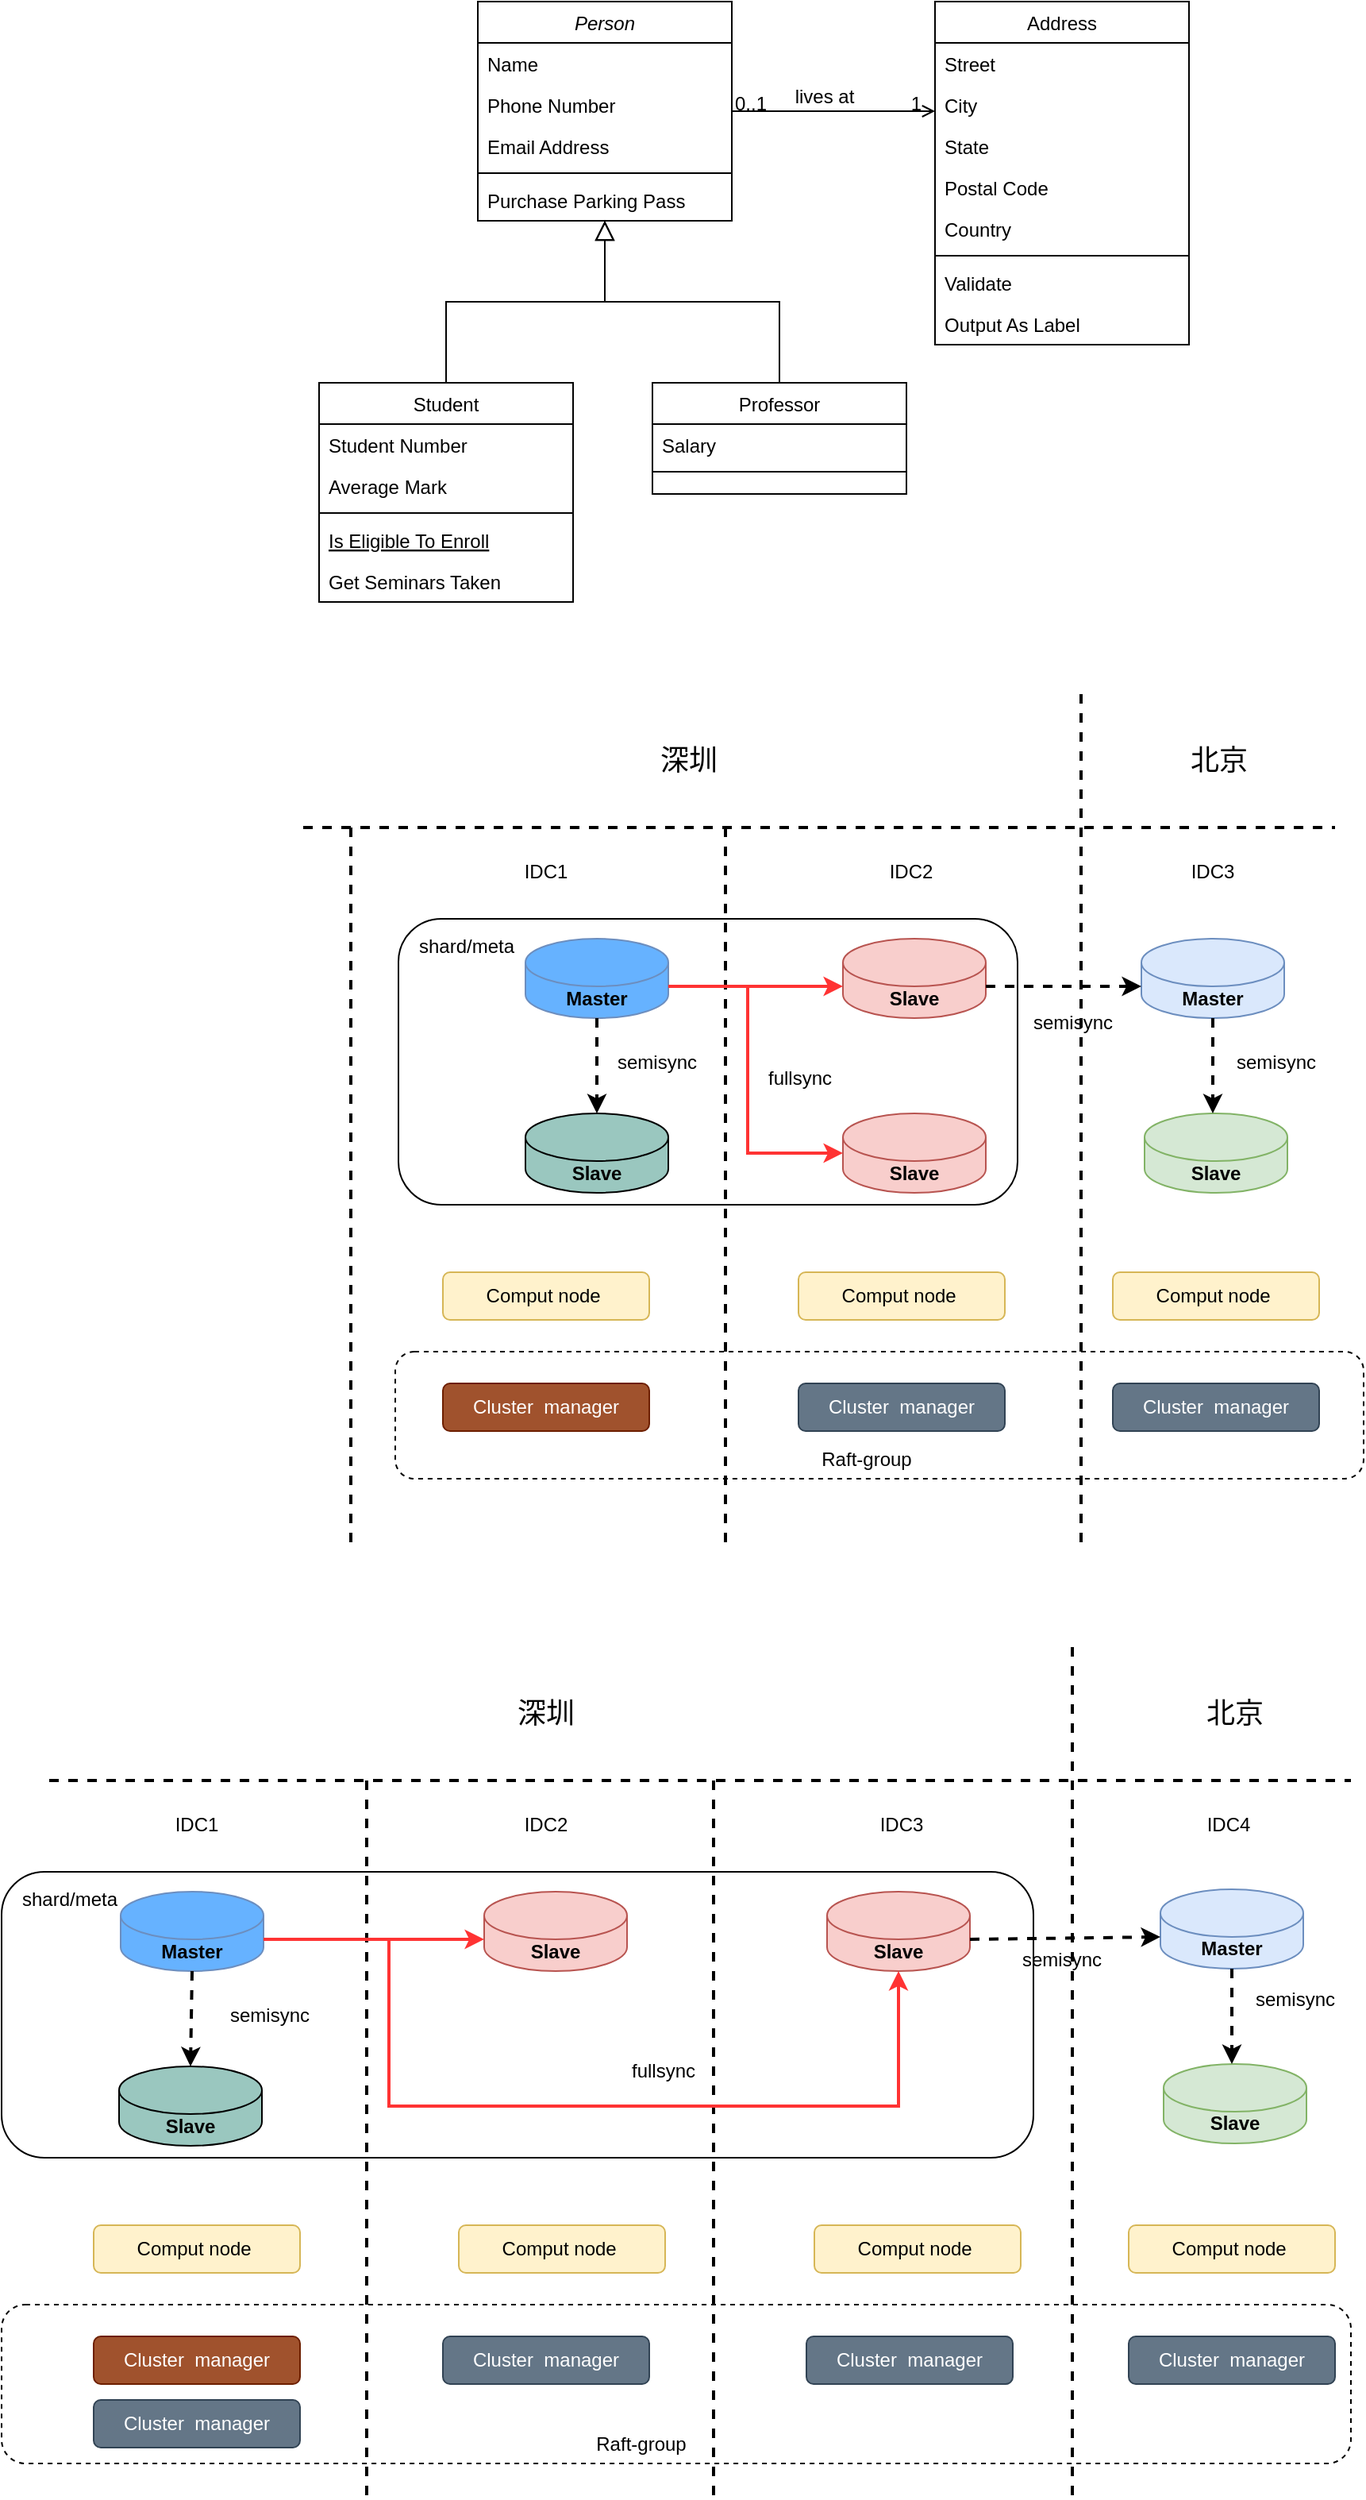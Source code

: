 <mxfile version="20.8.13" type="github">
  <diagram id="C5RBs43oDa-KdzZeNtuy" name="Page-1">
    <mxGraphModel dx="2050" dy="895" grid="1" gridSize="10" guides="1" tooltips="1" connect="1" arrows="1" fold="1" page="1" pageScale="1" pageWidth="827" pageHeight="1169" math="0" shadow="0">
      <root>
        <mxCell id="WIyWlLk6GJQsqaUBKTNV-0" />
        <mxCell id="WIyWlLk6GJQsqaUBKTNV-1" parent="WIyWlLk6GJQsqaUBKTNV-0" />
        <mxCell id="KZhAgBKs1ent_smlmCQC-73" value="" style="rounded=1;whiteSpace=wrap;html=1;fontSize=12;fillColor=none;dashed=1;" vertex="1" parent="WIyWlLk6GJQsqaUBKTNV-1">
          <mxGeometry x="-80" y="1570" width="850" height="100" as="geometry" />
        </mxCell>
        <mxCell id="KZhAgBKs1ent_smlmCQC-27" value="" style="rounded=1;whiteSpace=wrap;html=1;fontSize=12;fillColor=none;" vertex="1" parent="WIyWlLk6GJQsqaUBKTNV-1">
          <mxGeometry x="170" y="697.5" width="390" height="180" as="geometry" />
        </mxCell>
        <mxCell id="zkfFHV4jXpPFQw0GAbJ--0" value="Person" style="swimlane;fontStyle=2;align=center;verticalAlign=top;childLayout=stackLayout;horizontal=1;startSize=26;horizontalStack=0;resizeParent=1;resizeLast=0;collapsible=1;marginBottom=0;rounded=0;shadow=0;strokeWidth=1;" parent="WIyWlLk6GJQsqaUBKTNV-1" vertex="1">
          <mxGeometry x="220" y="120" width="160" height="138" as="geometry">
            <mxRectangle x="230" y="140" width="160" height="26" as="alternateBounds" />
          </mxGeometry>
        </mxCell>
        <mxCell id="zkfFHV4jXpPFQw0GAbJ--1" value="Name" style="text;align=left;verticalAlign=top;spacingLeft=4;spacingRight=4;overflow=hidden;rotatable=0;points=[[0,0.5],[1,0.5]];portConstraint=eastwest;" parent="zkfFHV4jXpPFQw0GAbJ--0" vertex="1">
          <mxGeometry y="26" width="160" height="26" as="geometry" />
        </mxCell>
        <mxCell id="zkfFHV4jXpPFQw0GAbJ--2" value="Phone Number" style="text;align=left;verticalAlign=top;spacingLeft=4;spacingRight=4;overflow=hidden;rotatable=0;points=[[0,0.5],[1,0.5]];portConstraint=eastwest;rounded=0;shadow=0;html=0;" parent="zkfFHV4jXpPFQw0GAbJ--0" vertex="1">
          <mxGeometry y="52" width="160" height="26" as="geometry" />
        </mxCell>
        <mxCell id="zkfFHV4jXpPFQw0GAbJ--3" value="Email Address" style="text;align=left;verticalAlign=top;spacingLeft=4;spacingRight=4;overflow=hidden;rotatable=0;points=[[0,0.5],[1,0.5]];portConstraint=eastwest;rounded=0;shadow=0;html=0;" parent="zkfFHV4jXpPFQw0GAbJ--0" vertex="1">
          <mxGeometry y="78" width="160" height="26" as="geometry" />
        </mxCell>
        <mxCell id="zkfFHV4jXpPFQw0GAbJ--4" value="" style="line;html=1;strokeWidth=1;align=left;verticalAlign=middle;spacingTop=-1;spacingLeft=3;spacingRight=3;rotatable=0;labelPosition=right;points=[];portConstraint=eastwest;" parent="zkfFHV4jXpPFQw0GAbJ--0" vertex="1">
          <mxGeometry y="104" width="160" height="8" as="geometry" />
        </mxCell>
        <mxCell id="zkfFHV4jXpPFQw0GAbJ--5" value="Purchase Parking Pass" style="text;align=left;verticalAlign=top;spacingLeft=4;spacingRight=4;overflow=hidden;rotatable=0;points=[[0,0.5],[1,0.5]];portConstraint=eastwest;" parent="zkfFHV4jXpPFQw0GAbJ--0" vertex="1">
          <mxGeometry y="112" width="160" height="26" as="geometry" />
        </mxCell>
        <mxCell id="zkfFHV4jXpPFQw0GAbJ--6" value="Student" style="swimlane;fontStyle=0;align=center;verticalAlign=top;childLayout=stackLayout;horizontal=1;startSize=26;horizontalStack=0;resizeParent=1;resizeLast=0;collapsible=1;marginBottom=0;rounded=0;shadow=0;strokeWidth=1;" parent="WIyWlLk6GJQsqaUBKTNV-1" vertex="1">
          <mxGeometry x="120" y="360" width="160" height="138" as="geometry">
            <mxRectangle x="130" y="380" width="160" height="26" as="alternateBounds" />
          </mxGeometry>
        </mxCell>
        <mxCell id="zkfFHV4jXpPFQw0GAbJ--7" value="Student Number" style="text;align=left;verticalAlign=top;spacingLeft=4;spacingRight=4;overflow=hidden;rotatable=0;points=[[0,0.5],[1,0.5]];portConstraint=eastwest;" parent="zkfFHV4jXpPFQw0GAbJ--6" vertex="1">
          <mxGeometry y="26" width="160" height="26" as="geometry" />
        </mxCell>
        <mxCell id="zkfFHV4jXpPFQw0GAbJ--8" value="Average Mark" style="text;align=left;verticalAlign=top;spacingLeft=4;spacingRight=4;overflow=hidden;rotatable=0;points=[[0,0.5],[1,0.5]];portConstraint=eastwest;rounded=0;shadow=0;html=0;" parent="zkfFHV4jXpPFQw0GAbJ--6" vertex="1">
          <mxGeometry y="52" width="160" height="26" as="geometry" />
        </mxCell>
        <mxCell id="zkfFHV4jXpPFQw0GAbJ--9" value="" style="line;html=1;strokeWidth=1;align=left;verticalAlign=middle;spacingTop=-1;spacingLeft=3;spacingRight=3;rotatable=0;labelPosition=right;points=[];portConstraint=eastwest;" parent="zkfFHV4jXpPFQw0GAbJ--6" vertex="1">
          <mxGeometry y="78" width="160" height="8" as="geometry" />
        </mxCell>
        <mxCell id="zkfFHV4jXpPFQw0GAbJ--10" value="Is Eligible To Enroll" style="text;align=left;verticalAlign=top;spacingLeft=4;spacingRight=4;overflow=hidden;rotatable=0;points=[[0,0.5],[1,0.5]];portConstraint=eastwest;fontStyle=4" parent="zkfFHV4jXpPFQw0GAbJ--6" vertex="1">
          <mxGeometry y="86" width="160" height="26" as="geometry" />
        </mxCell>
        <mxCell id="zkfFHV4jXpPFQw0GAbJ--11" value="Get Seminars Taken" style="text;align=left;verticalAlign=top;spacingLeft=4;spacingRight=4;overflow=hidden;rotatable=0;points=[[0,0.5],[1,0.5]];portConstraint=eastwest;" parent="zkfFHV4jXpPFQw0GAbJ--6" vertex="1">
          <mxGeometry y="112" width="160" height="26" as="geometry" />
        </mxCell>
        <mxCell id="zkfFHV4jXpPFQw0GAbJ--12" value="" style="endArrow=block;endSize=10;endFill=0;shadow=0;strokeWidth=1;rounded=0;edgeStyle=elbowEdgeStyle;elbow=vertical;" parent="WIyWlLk6GJQsqaUBKTNV-1" source="zkfFHV4jXpPFQw0GAbJ--6" target="zkfFHV4jXpPFQw0GAbJ--0" edge="1">
          <mxGeometry width="160" relative="1" as="geometry">
            <mxPoint x="200" y="203" as="sourcePoint" />
            <mxPoint x="200" y="203" as="targetPoint" />
          </mxGeometry>
        </mxCell>
        <mxCell id="zkfFHV4jXpPFQw0GAbJ--13" value="Professor" style="swimlane;fontStyle=0;align=center;verticalAlign=top;childLayout=stackLayout;horizontal=1;startSize=26;horizontalStack=0;resizeParent=1;resizeLast=0;collapsible=1;marginBottom=0;rounded=0;shadow=0;strokeWidth=1;" parent="WIyWlLk6GJQsqaUBKTNV-1" vertex="1">
          <mxGeometry x="330" y="360" width="160" height="70" as="geometry">
            <mxRectangle x="340" y="380" width="170" height="26" as="alternateBounds" />
          </mxGeometry>
        </mxCell>
        <mxCell id="zkfFHV4jXpPFQw0GAbJ--14" value="Salary" style="text;align=left;verticalAlign=top;spacingLeft=4;spacingRight=4;overflow=hidden;rotatable=0;points=[[0,0.5],[1,0.5]];portConstraint=eastwest;" parent="zkfFHV4jXpPFQw0GAbJ--13" vertex="1">
          <mxGeometry y="26" width="160" height="26" as="geometry" />
        </mxCell>
        <mxCell id="zkfFHV4jXpPFQw0GAbJ--15" value="" style="line;html=1;strokeWidth=1;align=left;verticalAlign=middle;spacingTop=-1;spacingLeft=3;spacingRight=3;rotatable=0;labelPosition=right;points=[];portConstraint=eastwest;" parent="zkfFHV4jXpPFQw0GAbJ--13" vertex="1">
          <mxGeometry y="52" width="160" height="8" as="geometry" />
        </mxCell>
        <mxCell id="zkfFHV4jXpPFQw0GAbJ--16" value="" style="endArrow=block;endSize=10;endFill=0;shadow=0;strokeWidth=1;rounded=0;edgeStyle=elbowEdgeStyle;elbow=vertical;" parent="WIyWlLk6GJQsqaUBKTNV-1" source="zkfFHV4jXpPFQw0GAbJ--13" target="zkfFHV4jXpPFQw0GAbJ--0" edge="1">
          <mxGeometry width="160" relative="1" as="geometry">
            <mxPoint x="210" y="373" as="sourcePoint" />
            <mxPoint x="310" y="271" as="targetPoint" />
          </mxGeometry>
        </mxCell>
        <mxCell id="zkfFHV4jXpPFQw0GAbJ--17" value="Address" style="swimlane;fontStyle=0;align=center;verticalAlign=top;childLayout=stackLayout;horizontal=1;startSize=26;horizontalStack=0;resizeParent=1;resizeLast=0;collapsible=1;marginBottom=0;rounded=0;shadow=0;strokeWidth=1;" parent="WIyWlLk6GJQsqaUBKTNV-1" vertex="1">
          <mxGeometry x="508" y="120" width="160" height="216" as="geometry">
            <mxRectangle x="550" y="140" width="160" height="26" as="alternateBounds" />
          </mxGeometry>
        </mxCell>
        <mxCell id="zkfFHV4jXpPFQw0GAbJ--18" value="Street" style="text;align=left;verticalAlign=top;spacingLeft=4;spacingRight=4;overflow=hidden;rotatable=0;points=[[0,0.5],[1,0.5]];portConstraint=eastwest;" parent="zkfFHV4jXpPFQw0GAbJ--17" vertex="1">
          <mxGeometry y="26" width="160" height="26" as="geometry" />
        </mxCell>
        <mxCell id="zkfFHV4jXpPFQw0GAbJ--19" value="City" style="text;align=left;verticalAlign=top;spacingLeft=4;spacingRight=4;overflow=hidden;rotatable=0;points=[[0,0.5],[1,0.5]];portConstraint=eastwest;rounded=0;shadow=0;html=0;" parent="zkfFHV4jXpPFQw0GAbJ--17" vertex="1">
          <mxGeometry y="52" width="160" height="26" as="geometry" />
        </mxCell>
        <mxCell id="zkfFHV4jXpPFQw0GAbJ--20" value="State" style="text;align=left;verticalAlign=top;spacingLeft=4;spacingRight=4;overflow=hidden;rotatable=0;points=[[0,0.5],[1,0.5]];portConstraint=eastwest;rounded=0;shadow=0;html=0;" parent="zkfFHV4jXpPFQw0GAbJ--17" vertex="1">
          <mxGeometry y="78" width="160" height="26" as="geometry" />
        </mxCell>
        <mxCell id="zkfFHV4jXpPFQw0GAbJ--21" value="Postal Code" style="text;align=left;verticalAlign=top;spacingLeft=4;spacingRight=4;overflow=hidden;rotatable=0;points=[[0,0.5],[1,0.5]];portConstraint=eastwest;rounded=0;shadow=0;html=0;" parent="zkfFHV4jXpPFQw0GAbJ--17" vertex="1">
          <mxGeometry y="104" width="160" height="26" as="geometry" />
        </mxCell>
        <mxCell id="zkfFHV4jXpPFQw0GAbJ--22" value="Country" style="text;align=left;verticalAlign=top;spacingLeft=4;spacingRight=4;overflow=hidden;rotatable=0;points=[[0,0.5],[1,0.5]];portConstraint=eastwest;rounded=0;shadow=0;html=0;" parent="zkfFHV4jXpPFQw0GAbJ--17" vertex="1">
          <mxGeometry y="130" width="160" height="26" as="geometry" />
        </mxCell>
        <mxCell id="zkfFHV4jXpPFQw0GAbJ--23" value="" style="line;html=1;strokeWidth=1;align=left;verticalAlign=middle;spacingTop=-1;spacingLeft=3;spacingRight=3;rotatable=0;labelPosition=right;points=[];portConstraint=eastwest;" parent="zkfFHV4jXpPFQw0GAbJ--17" vertex="1">
          <mxGeometry y="156" width="160" height="8" as="geometry" />
        </mxCell>
        <mxCell id="zkfFHV4jXpPFQw0GAbJ--24" value="Validate" style="text;align=left;verticalAlign=top;spacingLeft=4;spacingRight=4;overflow=hidden;rotatable=0;points=[[0,0.5],[1,0.5]];portConstraint=eastwest;" parent="zkfFHV4jXpPFQw0GAbJ--17" vertex="1">
          <mxGeometry y="164" width="160" height="26" as="geometry" />
        </mxCell>
        <mxCell id="zkfFHV4jXpPFQw0GAbJ--25" value="Output As Label" style="text;align=left;verticalAlign=top;spacingLeft=4;spacingRight=4;overflow=hidden;rotatable=0;points=[[0,0.5],[1,0.5]];portConstraint=eastwest;" parent="zkfFHV4jXpPFQw0GAbJ--17" vertex="1">
          <mxGeometry y="190" width="160" height="26" as="geometry" />
        </mxCell>
        <mxCell id="zkfFHV4jXpPFQw0GAbJ--26" value="" style="endArrow=open;shadow=0;strokeWidth=1;rounded=0;endFill=1;edgeStyle=elbowEdgeStyle;elbow=vertical;" parent="WIyWlLk6GJQsqaUBKTNV-1" source="zkfFHV4jXpPFQw0GAbJ--0" target="zkfFHV4jXpPFQw0GAbJ--17" edge="1">
          <mxGeometry x="0.5" y="41" relative="1" as="geometry">
            <mxPoint x="380" y="192" as="sourcePoint" />
            <mxPoint x="540" y="192" as="targetPoint" />
            <mxPoint x="-40" y="32" as="offset" />
          </mxGeometry>
        </mxCell>
        <mxCell id="zkfFHV4jXpPFQw0GAbJ--27" value="0..1" style="resizable=0;align=left;verticalAlign=bottom;labelBackgroundColor=none;fontSize=12;" parent="zkfFHV4jXpPFQw0GAbJ--26" connectable="0" vertex="1">
          <mxGeometry x="-1" relative="1" as="geometry">
            <mxPoint y="4" as="offset" />
          </mxGeometry>
        </mxCell>
        <mxCell id="zkfFHV4jXpPFQw0GAbJ--28" value="1" style="resizable=0;align=right;verticalAlign=bottom;labelBackgroundColor=none;fontSize=12;" parent="zkfFHV4jXpPFQw0GAbJ--26" connectable="0" vertex="1">
          <mxGeometry x="1" relative="1" as="geometry">
            <mxPoint x="-7" y="4" as="offset" />
          </mxGeometry>
        </mxCell>
        <mxCell id="zkfFHV4jXpPFQw0GAbJ--29" value="lives at" style="text;html=1;resizable=0;points=[];;align=center;verticalAlign=middle;labelBackgroundColor=none;rounded=0;shadow=0;strokeWidth=1;fontSize=12;" parent="zkfFHV4jXpPFQw0GAbJ--26" vertex="1" connectable="0">
          <mxGeometry x="0.5" y="49" relative="1" as="geometry">
            <mxPoint x="-38" y="40" as="offset" />
          </mxGeometry>
        </mxCell>
        <mxCell id="KZhAgBKs1ent_smlmCQC-0" value="" style="endArrow=none;dashed=1;html=1;rounded=0;strokeWidth=2;" edge="1" parent="WIyWlLk6GJQsqaUBKTNV-1">
          <mxGeometry width="50" height="50" relative="1" as="geometry">
            <mxPoint x="110" y="640" as="sourcePoint" />
            <mxPoint x="760" y="640" as="targetPoint" />
          </mxGeometry>
        </mxCell>
        <mxCell id="KZhAgBKs1ent_smlmCQC-1" value="" style="endArrow=none;dashed=1;html=1;rounded=0;strokeWidth=2;" edge="1" parent="WIyWlLk6GJQsqaUBKTNV-1">
          <mxGeometry width="50" height="50" relative="1" as="geometry">
            <mxPoint x="600" y="1090" as="sourcePoint" />
            <mxPoint x="600" y="550" as="targetPoint" />
          </mxGeometry>
        </mxCell>
        <mxCell id="KZhAgBKs1ent_smlmCQC-2" value="&lt;font style=&quot;font-size: 18px;&quot;&gt;深圳&lt;/font&gt;" style="text;strokeColor=none;align=center;fillColor=none;html=1;verticalAlign=middle;whiteSpace=wrap;rounded=0;" vertex="1" parent="WIyWlLk6GJQsqaUBKTNV-1">
          <mxGeometry x="310" y="580" width="86" height="35" as="geometry" />
        </mxCell>
        <mxCell id="KZhAgBKs1ent_smlmCQC-3" value="&lt;font size=&quot;4&quot;&gt;北京&lt;/font&gt;" style="text;strokeColor=none;align=center;fillColor=none;html=1;verticalAlign=middle;whiteSpace=wrap;rounded=0;" vertex="1" parent="WIyWlLk6GJQsqaUBKTNV-1">
          <mxGeometry x="644" y="580" width="86" height="35" as="geometry" />
        </mxCell>
        <mxCell id="KZhAgBKs1ent_smlmCQC-4" value="" style="endArrow=none;dashed=1;html=1;rounded=0;fontSize=18;strokeWidth=2;" edge="1" parent="WIyWlLk6GJQsqaUBKTNV-1">
          <mxGeometry width="50" height="50" relative="1" as="geometry">
            <mxPoint x="376" y="1090" as="sourcePoint" />
            <mxPoint x="376" y="640" as="targetPoint" />
          </mxGeometry>
        </mxCell>
        <mxCell id="KZhAgBKs1ent_smlmCQC-5" value="" style="endArrow=none;dashed=1;html=1;rounded=0;fontSize=18;strokeWidth=2;" edge="1" parent="WIyWlLk6GJQsqaUBKTNV-1">
          <mxGeometry width="50" height="50" relative="1" as="geometry">
            <mxPoint x="140" y="1090" as="sourcePoint" />
            <mxPoint x="140" y="640" as="targetPoint" />
          </mxGeometry>
        </mxCell>
        <mxCell id="KZhAgBKs1ent_smlmCQC-6" value="&lt;font style=&quot;font-size: 12px;&quot;&gt;IDC1&lt;/font&gt;" style="text;strokeColor=none;align=center;fillColor=none;html=1;verticalAlign=middle;whiteSpace=wrap;rounded=0;" vertex="1" parent="WIyWlLk6GJQsqaUBKTNV-1">
          <mxGeometry x="220" y="650" width="86" height="35" as="geometry" />
        </mxCell>
        <mxCell id="KZhAgBKs1ent_smlmCQC-7" value="&lt;font style=&quot;font-size: 12px;&quot;&gt;IDC2&lt;/font&gt;" style="text;strokeColor=none;align=center;fillColor=none;html=1;verticalAlign=middle;whiteSpace=wrap;rounded=0;" vertex="1" parent="WIyWlLk6GJQsqaUBKTNV-1">
          <mxGeometry x="450" y="650" width="86" height="35" as="geometry" />
        </mxCell>
        <mxCell id="KZhAgBKs1ent_smlmCQC-8" value="&lt;font style=&quot;font-size: 12px;&quot;&gt;IDC3&lt;/font&gt;" style="text;strokeColor=none;align=center;fillColor=none;html=1;verticalAlign=middle;whiteSpace=wrap;rounded=0;" vertex="1" parent="WIyWlLk6GJQsqaUBKTNV-1">
          <mxGeometry x="640" y="650" width="86" height="35" as="geometry" />
        </mxCell>
        <mxCell id="KZhAgBKs1ent_smlmCQC-9" value="&lt;b&gt;Master&lt;/b&gt;" style="shape=cylinder3;whiteSpace=wrap;html=1;boundedLbl=1;backgroundOutline=1;size=15;fontSize=12;fillColor=#66B2FF;strokeColor=#6c8ebf;" vertex="1" parent="WIyWlLk6GJQsqaUBKTNV-1">
          <mxGeometry x="250" y="710" width="90" height="50" as="geometry" />
        </mxCell>
        <mxCell id="KZhAgBKs1ent_smlmCQC-10" value="&lt;b&gt;Slave&lt;/b&gt;" style="shape=cylinder3;whiteSpace=wrap;html=1;boundedLbl=1;backgroundOutline=1;size=15;fontSize=12;fillColor=#f8cecc;strokeColor=#b85450;" vertex="1" parent="WIyWlLk6GJQsqaUBKTNV-1">
          <mxGeometry x="450" y="710" width="90" height="50" as="geometry" />
        </mxCell>
        <mxCell id="KZhAgBKs1ent_smlmCQC-12" value="&lt;b style=&quot;border-color: var(--border-color);&quot;&gt;Slave&lt;/b&gt;" style="shape=cylinder3;whiteSpace=wrap;html=1;boundedLbl=1;backgroundOutline=1;size=15;fontSize=12;fillColor=#9AC7BF;" vertex="1" parent="WIyWlLk6GJQsqaUBKTNV-1">
          <mxGeometry x="250" y="820" width="90" height="50" as="geometry" />
        </mxCell>
        <mxCell id="KZhAgBKs1ent_smlmCQC-15" value="&lt;b style=&quot;border-color: var(--border-color);&quot;&gt;Slave&lt;/b&gt;" style="shape=cylinder3;whiteSpace=wrap;html=1;boundedLbl=1;backgroundOutline=1;size=15;fontSize=12;fillColor=#f8cecc;strokeColor=#b85450;" vertex="1" parent="WIyWlLk6GJQsqaUBKTNV-1">
          <mxGeometry x="450" y="820" width="90" height="50" as="geometry" />
        </mxCell>
        <mxCell id="KZhAgBKs1ent_smlmCQC-16" value="&lt;b&gt;Master&lt;/b&gt;" style="shape=cylinder3;whiteSpace=wrap;html=1;boundedLbl=1;backgroundOutline=1;size=15;fontSize=12;fillColor=#dae8fc;strokeColor=#6c8ebf;" vertex="1" parent="WIyWlLk6GJQsqaUBKTNV-1">
          <mxGeometry x="638" y="710" width="90" height="50" as="geometry" />
        </mxCell>
        <mxCell id="KZhAgBKs1ent_smlmCQC-17" value="&lt;b style=&quot;border-color: var(--border-color);&quot;&gt;Slave&lt;/b&gt;" style="shape=cylinder3;whiteSpace=wrap;html=1;boundedLbl=1;backgroundOutline=1;size=15;fontSize=12;fillColor=#d5e8d4;strokeColor=#82b366;" vertex="1" parent="WIyWlLk6GJQsqaUBKTNV-1">
          <mxGeometry x="640" y="820" width="90" height="50" as="geometry" />
        </mxCell>
        <mxCell id="KZhAgBKs1ent_smlmCQC-18" value="" style="endArrow=classic;html=1;rounded=0;fontSize=12;exitX=1;exitY=0;exitDx=0;exitDy=30;exitPerimeter=0;entryX=0;entryY=0;entryDx=0;entryDy=30;entryPerimeter=0;strokeWidth=2;strokeColor=#FF3333;" edge="1" parent="WIyWlLk6GJQsqaUBKTNV-1" source="KZhAgBKs1ent_smlmCQC-9" target="KZhAgBKs1ent_smlmCQC-10">
          <mxGeometry width="50" height="50" relative="1" as="geometry">
            <mxPoint x="520" y="880" as="sourcePoint" />
            <mxPoint x="510" y="1050" as="targetPoint" />
          </mxGeometry>
        </mxCell>
        <mxCell id="KZhAgBKs1ent_smlmCQC-19" value="" style="endArrow=classic;html=1;rounded=0;fontSize=12;edgeStyle=orthogonalEdgeStyle;entryX=0;entryY=0.5;entryDx=0;entryDy=0;entryPerimeter=0;strokeWidth=2;strokeColor=#FF3333;" edge="1" parent="WIyWlLk6GJQsqaUBKTNV-1" target="KZhAgBKs1ent_smlmCQC-15">
          <mxGeometry width="50" height="50" relative="1" as="geometry">
            <mxPoint x="380" y="740" as="sourcePoint" />
            <mxPoint x="380" y="840" as="targetPoint" />
            <Array as="points">
              <mxPoint x="390" y="740" />
              <mxPoint x="390" y="845" />
            </Array>
          </mxGeometry>
        </mxCell>
        <mxCell id="KZhAgBKs1ent_smlmCQC-20" value="" style="endArrow=classic;html=1;rounded=0;fontSize=12;exitX=0.5;exitY=1;exitDx=0;exitDy=0;exitPerimeter=0;entryX=0.5;entryY=0;entryDx=0;entryDy=0;entryPerimeter=0;dashed=1;strokeWidth=2;" edge="1" parent="WIyWlLk6GJQsqaUBKTNV-1" source="KZhAgBKs1ent_smlmCQC-9" target="KZhAgBKs1ent_smlmCQC-12">
          <mxGeometry width="50" height="50" relative="1" as="geometry">
            <mxPoint x="290" y="1030" as="sourcePoint" />
            <mxPoint x="340" y="980" as="targetPoint" />
          </mxGeometry>
        </mxCell>
        <mxCell id="KZhAgBKs1ent_smlmCQC-21" value="" style="endArrow=classic;html=1;rounded=0;fontSize=12;exitX=1;exitY=0;exitDx=0;exitDy=30;exitPerimeter=0;entryX=0;entryY=0;entryDx=0;entryDy=30;entryPerimeter=0;dashed=1;strokeWidth=2;" edge="1" parent="WIyWlLk6GJQsqaUBKTNV-1" source="KZhAgBKs1ent_smlmCQC-10" target="KZhAgBKs1ent_smlmCQC-16">
          <mxGeometry width="50" height="50" relative="1" as="geometry">
            <mxPoint x="305" y="770" as="sourcePoint" />
            <mxPoint x="305" y="830" as="targetPoint" />
          </mxGeometry>
        </mxCell>
        <mxCell id="KZhAgBKs1ent_smlmCQC-22" value="" style="endArrow=classic;html=1;rounded=0;fontSize=12;exitX=0.5;exitY=1;exitDx=0;exitDy=0;exitPerimeter=0;dashed=1;strokeWidth=2;" edge="1" parent="WIyWlLk6GJQsqaUBKTNV-1" source="KZhAgBKs1ent_smlmCQC-16">
          <mxGeometry width="50" height="50" relative="1" as="geometry">
            <mxPoint x="305" y="770" as="sourcePoint" />
            <mxPoint x="683" y="820" as="targetPoint" />
          </mxGeometry>
        </mxCell>
        <mxCell id="KZhAgBKs1ent_smlmCQC-23" value="fullsync" style="text;strokeColor=none;align=center;fillColor=none;html=1;verticalAlign=middle;whiteSpace=wrap;rounded=0;" vertex="1" parent="WIyWlLk6GJQsqaUBKTNV-1">
          <mxGeometry x="380" y="780" width="86" height="35" as="geometry" />
        </mxCell>
        <mxCell id="KZhAgBKs1ent_smlmCQC-24" value="semisync" style="text;strokeColor=none;align=center;fillColor=none;html=1;verticalAlign=middle;whiteSpace=wrap;rounded=0;" vertex="1" parent="WIyWlLk6GJQsqaUBKTNV-1">
          <mxGeometry x="290" y="770" width="86" height="35" as="geometry" />
        </mxCell>
        <mxCell id="KZhAgBKs1ent_smlmCQC-25" value="semisync" style="text;strokeColor=none;align=center;fillColor=none;html=1;verticalAlign=middle;whiteSpace=wrap;rounded=0;" vertex="1" parent="WIyWlLk6GJQsqaUBKTNV-1">
          <mxGeometry x="680" y="770" width="86" height="35" as="geometry" />
        </mxCell>
        <mxCell id="KZhAgBKs1ent_smlmCQC-26" value="semisync" style="text;strokeColor=none;align=center;fillColor=none;html=1;verticalAlign=middle;whiteSpace=wrap;rounded=0;" vertex="1" parent="WIyWlLk6GJQsqaUBKTNV-1">
          <mxGeometry x="552" y="745" width="86" height="35" as="geometry" />
        </mxCell>
        <mxCell id="KZhAgBKs1ent_smlmCQC-28" value="shard/meta" style="text;strokeColor=none;align=center;fillColor=none;html=1;verticalAlign=middle;whiteSpace=wrap;rounded=0;" vertex="1" parent="WIyWlLk6GJQsqaUBKTNV-1">
          <mxGeometry x="170" y="697.5" width="86" height="35" as="geometry" />
        </mxCell>
        <mxCell id="KZhAgBKs1ent_smlmCQC-31" value="Comput node&amp;nbsp;" style="rounded=1;whiteSpace=wrap;html=1;fontSize=12;fillColor=#fff2cc;strokeColor=#d6b656;" vertex="1" parent="WIyWlLk6GJQsqaUBKTNV-1">
          <mxGeometry x="198" y="920" width="130" height="30" as="geometry" />
        </mxCell>
        <mxCell id="KZhAgBKs1ent_smlmCQC-32" value="Comput node&amp;nbsp;" style="rounded=1;whiteSpace=wrap;html=1;fontSize=12;fillColor=#fff2cc;strokeColor=#d6b656;" vertex="1" parent="WIyWlLk6GJQsqaUBKTNV-1">
          <mxGeometry x="422" y="920" width="130" height="30" as="geometry" />
        </mxCell>
        <mxCell id="KZhAgBKs1ent_smlmCQC-33" value="Comput node&amp;nbsp;" style="rounded=1;whiteSpace=wrap;html=1;fontSize=12;fillColor=#fff2cc;strokeColor=#d6b656;" vertex="1" parent="WIyWlLk6GJQsqaUBKTNV-1">
          <mxGeometry x="620" y="920" width="130" height="30" as="geometry" />
        </mxCell>
        <mxCell id="KZhAgBKs1ent_smlmCQC-36" value="Cluster &amp;nbsp;manager" style="rounded=1;whiteSpace=wrap;html=1;fontSize=12;fillColor=#a0522d;strokeColor=#6D1F00;fontColor=#ffffff;" vertex="1" parent="WIyWlLk6GJQsqaUBKTNV-1">
          <mxGeometry x="198" y="990" width="130" height="30" as="geometry" />
        </mxCell>
        <mxCell id="KZhAgBKs1ent_smlmCQC-37" value="Cluster &amp;nbsp;manager" style="rounded=1;whiteSpace=wrap;html=1;fontSize=12;fillColor=#647687;strokeColor=#314354;fontColor=#ffffff;" vertex="1" parent="WIyWlLk6GJQsqaUBKTNV-1">
          <mxGeometry x="422" y="990" width="130" height="30" as="geometry" />
        </mxCell>
        <mxCell id="KZhAgBKs1ent_smlmCQC-38" value="Cluster &amp;nbsp;manager" style="rounded=1;whiteSpace=wrap;html=1;fontSize=12;fillColor=#647687;strokeColor=#314354;fontColor=#ffffff;" vertex="1" parent="WIyWlLk6GJQsqaUBKTNV-1">
          <mxGeometry x="620" y="990" width="130" height="30" as="geometry" />
        </mxCell>
        <mxCell id="KZhAgBKs1ent_smlmCQC-39" value="" style="rounded=1;whiteSpace=wrap;html=1;fontSize=12;fillColor=none;dashed=1;" vertex="1" parent="WIyWlLk6GJQsqaUBKTNV-1">
          <mxGeometry x="168" y="970" width="610" height="80" as="geometry" />
        </mxCell>
        <mxCell id="KZhAgBKs1ent_smlmCQC-40" value="Raft-group" style="text;strokeColor=none;align=center;fillColor=none;html=1;verticalAlign=middle;whiteSpace=wrap;rounded=0;" vertex="1" parent="WIyWlLk6GJQsqaUBKTNV-1">
          <mxGeometry x="422" y="1020" width="86" height="35" as="geometry" />
        </mxCell>
        <mxCell id="KZhAgBKs1ent_smlmCQC-42" value="" style="rounded=1;whiteSpace=wrap;html=1;fontSize=12;fillColor=none;" vertex="1" parent="WIyWlLk6GJQsqaUBKTNV-1">
          <mxGeometry x="-80" y="1297.5" width="650" height="180" as="geometry" />
        </mxCell>
        <mxCell id="KZhAgBKs1ent_smlmCQC-43" value="" style="endArrow=none;dashed=1;html=1;rounded=0;strokeWidth=2;" edge="1" parent="WIyWlLk6GJQsqaUBKTNV-1">
          <mxGeometry width="50" height="50" relative="1" as="geometry">
            <mxPoint x="-50" y="1240" as="sourcePoint" />
            <mxPoint x="770" y="1240" as="targetPoint" />
          </mxGeometry>
        </mxCell>
        <mxCell id="KZhAgBKs1ent_smlmCQC-44" value="&lt;font style=&quot;font-size: 18px;&quot;&gt;深圳&lt;/font&gt;" style="text;strokeColor=none;align=center;fillColor=none;html=1;verticalAlign=middle;whiteSpace=wrap;rounded=0;" vertex="1" parent="WIyWlLk6GJQsqaUBKTNV-1">
          <mxGeometry x="220" y="1180" width="86" height="35" as="geometry" />
        </mxCell>
        <mxCell id="KZhAgBKs1ent_smlmCQC-45" value="&lt;font size=&quot;4&quot;&gt;北京&lt;/font&gt;" style="text;strokeColor=none;align=center;fillColor=none;html=1;verticalAlign=middle;whiteSpace=wrap;rounded=0;" vertex="1" parent="WIyWlLk6GJQsqaUBKTNV-1">
          <mxGeometry x="654" y="1180" width="86" height="35" as="geometry" />
        </mxCell>
        <mxCell id="KZhAgBKs1ent_smlmCQC-46" value="" style="endArrow=none;dashed=1;html=1;rounded=0;fontSize=18;strokeWidth=2;" edge="1" parent="WIyWlLk6GJQsqaUBKTNV-1">
          <mxGeometry width="50" height="50" relative="1" as="geometry">
            <mxPoint x="368.5" y="1690" as="sourcePoint" />
            <mxPoint x="368.5" y="1240" as="targetPoint" />
          </mxGeometry>
        </mxCell>
        <mxCell id="KZhAgBKs1ent_smlmCQC-47" value="" style="endArrow=none;dashed=1;html=1;rounded=0;fontSize=18;strokeWidth=2;" edge="1" parent="WIyWlLk6GJQsqaUBKTNV-1">
          <mxGeometry width="50" height="50" relative="1" as="geometry">
            <mxPoint x="150" y="1690" as="sourcePoint" />
            <mxPoint x="150" y="1240" as="targetPoint" />
          </mxGeometry>
        </mxCell>
        <mxCell id="KZhAgBKs1ent_smlmCQC-48" value="&lt;font style=&quot;font-size: 12px;&quot;&gt;IDC2&lt;/font&gt;" style="text;strokeColor=none;align=center;fillColor=none;html=1;verticalAlign=middle;whiteSpace=wrap;rounded=0;" vertex="1" parent="WIyWlLk6GJQsqaUBKTNV-1">
          <mxGeometry x="220" y="1250" width="86" height="35" as="geometry" />
        </mxCell>
        <mxCell id="KZhAgBKs1ent_smlmCQC-49" value="&lt;font style=&quot;font-size: 12px;&quot;&gt;IDC3&lt;/font&gt;" style="text;strokeColor=none;align=center;fillColor=none;html=1;verticalAlign=middle;whiteSpace=wrap;rounded=0;" vertex="1" parent="WIyWlLk6GJQsqaUBKTNV-1">
          <mxGeometry x="444" y="1250" width="86" height="35" as="geometry" />
        </mxCell>
        <mxCell id="KZhAgBKs1ent_smlmCQC-50" value="&lt;font style=&quot;font-size: 12px;&quot;&gt;IDC4&lt;/font&gt;" style="text;strokeColor=none;align=center;fillColor=none;html=1;verticalAlign=middle;whiteSpace=wrap;rounded=0;" vertex="1" parent="WIyWlLk6GJQsqaUBKTNV-1">
          <mxGeometry x="650" y="1250" width="86" height="35" as="geometry" />
        </mxCell>
        <mxCell id="KZhAgBKs1ent_smlmCQC-51" value="&lt;b&gt;Master&lt;/b&gt;" style="shape=cylinder3;whiteSpace=wrap;html=1;boundedLbl=1;backgroundOutline=1;size=15;fontSize=12;fillColor=#66B2FF;strokeColor=#6c8ebf;" vertex="1" parent="WIyWlLk6GJQsqaUBKTNV-1">
          <mxGeometry x="-5" y="1310" width="90" height="50" as="geometry" />
        </mxCell>
        <mxCell id="KZhAgBKs1ent_smlmCQC-52" value="&lt;b&gt;Slave&lt;/b&gt;" style="shape=cylinder3;whiteSpace=wrap;html=1;boundedLbl=1;backgroundOutline=1;size=15;fontSize=12;fillColor=#f8cecc;strokeColor=#b85450;" vertex="1" parent="WIyWlLk6GJQsqaUBKTNV-1">
          <mxGeometry x="224" y="1310" width="90" height="50" as="geometry" />
        </mxCell>
        <mxCell id="KZhAgBKs1ent_smlmCQC-53" value="&lt;b style=&quot;border-color: var(--border-color);&quot;&gt;Slave&lt;/b&gt;" style="shape=cylinder3;whiteSpace=wrap;html=1;boundedLbl=1;backgroundOutline=1;size=15;fontSize=12;fillColor=#9AC7BF;" vertex="1" parent="WIyWlLk6GJQsqaUBKTNV-1">
          <mxGeometry x="-6" y="1420" width="90" height="50" as="geometry" />
        </mxCell>
        <mxCell id="KZhAgBKs1ent_smlmCQC-54" value="&lt;b style=&quot;border-color: var(--border-color);&quot;&gt;Slave&lt;/b&gt;" style="shape=cylinder3;whiteSpace=wrap;html=1;boundedLbl=1;backgroundOutline=1;size=15;fontSize=12;fillColor=#f8cecc;strokeColor=#b85450;" vertex="1" parent="WIyWlLk6GJQsqaUBKTNV-1">
          <mxGeometry x="440" y="1310" width="90" height="50" as="geometry" />
        </mxCell>
        <mxCell id="KZhAgBKs1ent_smlmCQC-57" value="" style="endArrow=classic;html=1;rounded=0;fontSize=12;exitX=1;exitY=0;exitDx=0;exitDy=30;exitPerimeter=0;entryX=0;entryY=0;entryDx=0;entryDy=30;entryPerimeter=0;strokeWidth=2;strokeColor=#FF3333;" edge="1" parent="WIyWlLk6GJQsqaUBKTNV-1" source="KZhAgBKs1ent_smlmCQC-51" target="KZhAgBKs1ent_smlmCQC-52">
          <mxGeometry width="50" height="50" relative="1" as="geometry">
            <mxPoint x="294" y="1480" as="sourcePoint" />
            <mxPoint x="284" y="1650" as="targetPoint" />
          </mxGeometry>
        </mxCell>
        <mxCell id="KZhAgBKs1ent_smlmCQC-58" value="" style="endArrow=classic;html=1;rounded=0;fontSize=12;edgeStyle=orthogonalEdgeStyle;entryX=0.5;entryY=1;entryDx=0;entryDy=0;entryPerimeter=0;strokeWidth=2;strokeColor=#FF3333;" edge="1" parent="WIyWlLk6GJQsqaUBKTNV-1" target="KZhAgBKs1ent_smlmCQC-54">
          <mxGeometry width="50" height="50" relative="1" as="geometry">
            <mxPoint x="154" y="1340" as="sourcePoint" />
            <mxPoint x="154" y="1440" as="targetPoint" />
            <Array as="points">
              <mxPoint x="164" y="1340" />
              <mxPoint x="164" y="1445" />
              <mxPoint x="485" y="1445" />
            </Array>
          </mxGeometry>
        </mxCell>
        <mxCell id="KZhAgBKs1ent_smlmCQC-59" value="" style="endArrow=classic;html=1;rounded=0;fontSize=12;entryX=0.5;entryY=0;entryDx=0;entryDy=0;entryPerimeter=0;dashed=1;strokeWidth=2;exitX=0.5;exitY=1;exitDx=0;exitDy=0;exitPerimeter=0;" edge="1" parent="WIyWlLk6GJQsqaUBKTNV-1" source="KZhAgBKs1ent_smlmCQC-51" target="KZhAgBKs1ent_smlmCQC-53">
          <mxGeometry width="50" height="50" relative="1" as="geometry">
            <mxPoint x="69" y="1360" as="sourcePoint" />
            <mxPoint x="114" y="1580" as="targetPoint" />
          </mxGeometry>
        </mxCell>
        <mxCell id="KZhAgBKs1ent_smlmCQC-62" value="fullsync" style="text;strokeColor=none;align=center;fillColor=none;html=1;verticalAlign=middle;whiteSpace=wrap;rounded=0;" vertex="1" parent="WIyWlLk6GJQsqaUBKTNV-1">
          <mxGeometry x="294" y="1405" width="86" height="35" as="geometry" />
        </mxCell>
        <mxCell id="KZhAgBKs1ent_smlmCQC-63" value="semisync" style="text;strokeColor=none;align=center;fillColor=none;html=1;verticalAlign=middle;whiteSpace=wrap;rounded=0;" vertex="1" parent="WIyWlLk6GJQsqaUBKTNV-1">
          <mxGeometry x="46" y="1370" width="86" height="35" as="geometry" />
        </mxCell>
        <mxCell id="KZhAgBKs1ent_smlmCQC-66" value="shard/meta" style="text;strokeColor=none;align=center;fillColor=none;html=1;verticalAlign=middle;whiteSpace=wrap;rounded=0;" vertex="1" parent="WIyWlLk6GJQsqaUBKTNV-1">
          <mxGeometry x="-80" y="1297.5" width="86" height="35" as="geometry" />
        </mxCell>
        <mxCell id="KZhAgBKs1ent_smlmCQC-67" value="Comput node&amp;nbsp;" style="rounded=1;whiteSpace=wrap;html=1;fontSize=12;fillColor=#fff2cc;strokeColor=#d6b656;" vertex="1" parent="WIyWlLk6GJQsqaUBKTNV-1">
          <mxGeometry x="208" y="1520" width="130" height="30" as="geometry" />
        </mxCell>
        <mxCell id="KZhAgBKs1ent_smlmCQC-68" value="Comput node&amp;nbsp;" style="rounded=1;whiteSpace=wrap;html=1;fontSize=12;fillColor=#fff2cc;strokeColor=#d6b656;" vertex="1" parent="WIyWlLk6GJQsqaUBKTNV-1">
          <mxGeometry x="432" y="1520" width="130" height="30" as="geometry" />
        </mxCell>
        <mxCell id="KZhAgBKs1ent_smlmCQC-69" value="Comput node&amp;nbsp;" style="rounded=1;whiteSpace=wrap;html=1;fontSize=12;fillColor=#fff2cc;strokeColor=#d6b656;" vertex="1" parent="WIyWlLk6GJQsqaUBKTNV-1">
          <mxGeometry x="630" y="1520" width="130" height="30" as="geometry" />
        </mxCell>
        <mxCell id="KZhAgBKs1ent_smlmCQC-71" value="Cluster &amp;nbsp;manager" style="rounded=1;whiteSpace=wrap;html=1;fontSize=12;fillColor=#647687;strokeColor=#314354;fontColor=#ffffff;" vertex="1" parent="WIyWlLk6GJQsqaUBKTNV-1">
          <mxGeometry x="427" y="1590" width="130" height="30" as="geometry" />
        </mxCell>
        <mxCell id="KZhAgBKs1ent_smlmCQC-72" value="Cluster &amp;nbsp;manager" style="rounded=1;whiteSpace=wrap;html=1;fontSize=12;fillColor=#647687;strokeColor=#314354;fontColor=#ffffff;" vertex="1" parent="WIyWlLk6GJQsqaUBKTNV-1">
          <mxGeometry x="630" y="1590" width="130" height="30" as="geometry" />
        </mxCell>
        <mxCell id="KZhAgBKs1ent_smlmCQC-74" value="Raft-group" style="text;strokeColor=none;align=center;fillColor=none;html=1;verticalAlign=middle;whiteSpace=wrap;rounded=0;" vertex="1" parent="WIyWlLk6GJQsqaUBKTNV-1">
          <mxGeometry x="280" y="1640" width="86" height="35" as="geometry" />
        </mxCell>
        <mxCell id="KZhAgBKs1ent_smlmCQC-75" value="" style="endArrow=none;dashed=1;html=1;rounded=0;strokeWidth=2;" edge="1" parent="WIyWlLk6GJQsqaUBKTNV-1">
          <mxGeometry width="50" height="50" relative="1" as="geometry">
            <mxPoint x="594.5" y="1690" as="sourcePoint" />
            <mxPoint x="594.5" y="1150" as="targetPoint" />
          </mxGeometry>
        </mxCell>
        <mxCell id="KZhAgBKs1ent_smlmCQC-76" value="&lt;b&gt;Master&lt;/b&gt;" style="shape=cylinder3;whiteSpace=wrap;html=1;boundedLbl=1;backgroundOutline=1;size=15;fontSize=12;fillColor=#dae8fc;strokeColor=#6c8ebf;" vertex="1" parent="WIyWlLk6GJQsqaUBKTNV-1">
          <mxGeometry x="650" y="1308.5" width="90" height="50" as="geometry" />
        </mxCell>
        <mxCell id="KZhAgBKs1ent_smlmCQC-77" value="&lt;b style=&quot;border-color: var(--border-color);&quot;&gt;Slave&lt;/b&gt;" style="shape=cylinder3;whiteSpace=wrap;html=1;boundedLbl=1;backgroundOutline=1;size=15;fontSize=12;fillColor=#d5e8d4;strokeColor=#82b366;" vertex="1" parent="WIyWlLk6GJQsqaUBKTNV-1">
          <mxGeometry x="652" y="1418.5" width="90" height="50" as="geometry" />
        </mxCell>
        <mxCell id="KZhAgBKs1ent_smlmCQC-78" value="" style="endArrow=classic;html=1;rounded=0;fontSize=12;exitX=0.5;exitY=1;exitDx=0;exitDy=0;exitPerimeter=0;dashed=1;strokeWidth=2;" edge="1" parent="WIyWlLk6GJQsqaUBKTNV-1" source="KZhAgBKs1ent_smlmCQC-76">
          <mxGeometry width="50" height="50" relative="1" as="geometry">
            <mxPoint x="317" y="1368.5" as="sourcePoint" />
            <mxPoint x="695" y="1418.5" as="targetPoint" />
          </mxGeometry>
        </mxCell>
        <mxCell id="KZhAgBKs1ent_smlmCQC-79" value="semisync" style="text;strokeColor=none;align=center;fillColor=none;html=1;verticalAlign=middle;whiteSpace=wrap;rounded=0;" vertex="1" parent="WIyWlLk6GJQsqaUBKTNV-1">
          <mxGeometry x="692" y="1360" width="86" height="35" as="geometry" />
        </mxCell>
        <mxCell id="KZhAgBKs1ent_smlmCQC-80" value="&lt;font style=&quot;font-size: 12px;&quot;&gt;IDC1&lt;/font&gt;" style="text;strokeColor=none;align=center;fillColor=none;html=1;verticalAlign=middle;whiteSpace=wrap;rounded=0;" vertex="1" parent="WIyWlLk6GJQsqaUBKTNV-1">
          <mxGeometry y="1250" width="86" height="35" as="geometry" />
        </mxCell>
        <mxCell id="KZhAgBKs1ent_smlmCQC-81" value="" style="endArrow=classic;html=1;rounded=0;fontSize=12;entryX=0;entryY=0;entryDx=0;entryDy=30;entryPerimeter=0;dashed=1;strokeWidth=2;exitX=1;exitY=0;exitDx=0;exitDy=30;exitPerimeter=0;" edge="1" parent="WIyWlLk6GJQsqaUBKTNV-1" source="KZhAgBKs1ent_smlmCQC-54" target="KZhAgBKs1ent_smlmCQC-76">
          <mxGeometry width="50" height="50" relative="1" as="geometry">
            <mxPoint x="79" y="1370" as="sourcePoint" />
            <mxPoint x="79" y="1430" as="targetPoint" />
          </mxGeometry>
        </mxCell>
        <mxCell id="KZhAgBKs1ent_smlmCQC-82" value="semisync" style="text;strokeColor=none;align=center;fillColor=none;html=1;verticalAlign=middle;whiteSpace=wrap;rounded=0;" vertex="1" parent="WIyWlLk6GJQsqaUBKTNV-1">
          <mxGeometry x="545" y="1335" width="86" height="35" as="geometry" />
        </mxCell>
        <mxCell id="KZhAgBKs1ent_smlmCQC-84" value="Comput node&amp;nbsp;" style="rounded=1;whiteSpace=wrap;html=1;fontSize=12;fillColor=#fff2cc;strokeColor=#d6b656;" vertex="1" parent="WIyWlLk6GJQsqaUBKTNV-1">
          <mxGeometry x="-22" y="1520" width="130" height="30" as="geometry" />
        </mxCell>
        <mxCell id="KZhAgBKs1ent_smlmCQC-85" value="Cluster &amp;nbsp;manager" style="rounded=1;whiteSpace=wrap;html=1;fontSize=12;fillColor=#a0522d;strokeColor=#6D1F00;fontColor=#ffffff;" vertex="1" parent="WIyWlLk6GJQsqaUBKTNV-1">
          <mxGeometry x="-22" y="1590" width="130" height="30" as="geometry" />
        </mxCell>
        <mxCell id="KZhAgBKs1ent_smlmCQC-86" value="Cluster &amp;nbsp;manager" style="rounded=1;whiteSpace=wrap;html=1;fontSize=12;fillColor=#647687;strokeColor=#314354;fontColor=#ffffff;" vertex="1" parent="WIyWlLk6GJQsqaUBKTNV-1">
          <mxGeometry x="198" y="1590" width="130" height="30" as="geometry" />
        </mxCell>
        <mxCell id="KZhAgBKs1ent_smlmCQC-87" value="Cluster &amp;nbsp;manager" style="rounded=1;whiteSpace=wrap;html=1;fontSize=12;fillColor=#647687;strokeColor=#314354;fontColor=#ffffff;" vertex="1" parent="WIyWlLk6GJQsqaUBKTNV-1">
          <mxGeometry x="-22" y="1630" width="130" height="30" as="geometry" />
        </mxCell>
      </root>
    </mxGraphModel>
  </diagram>
</mxfile>
